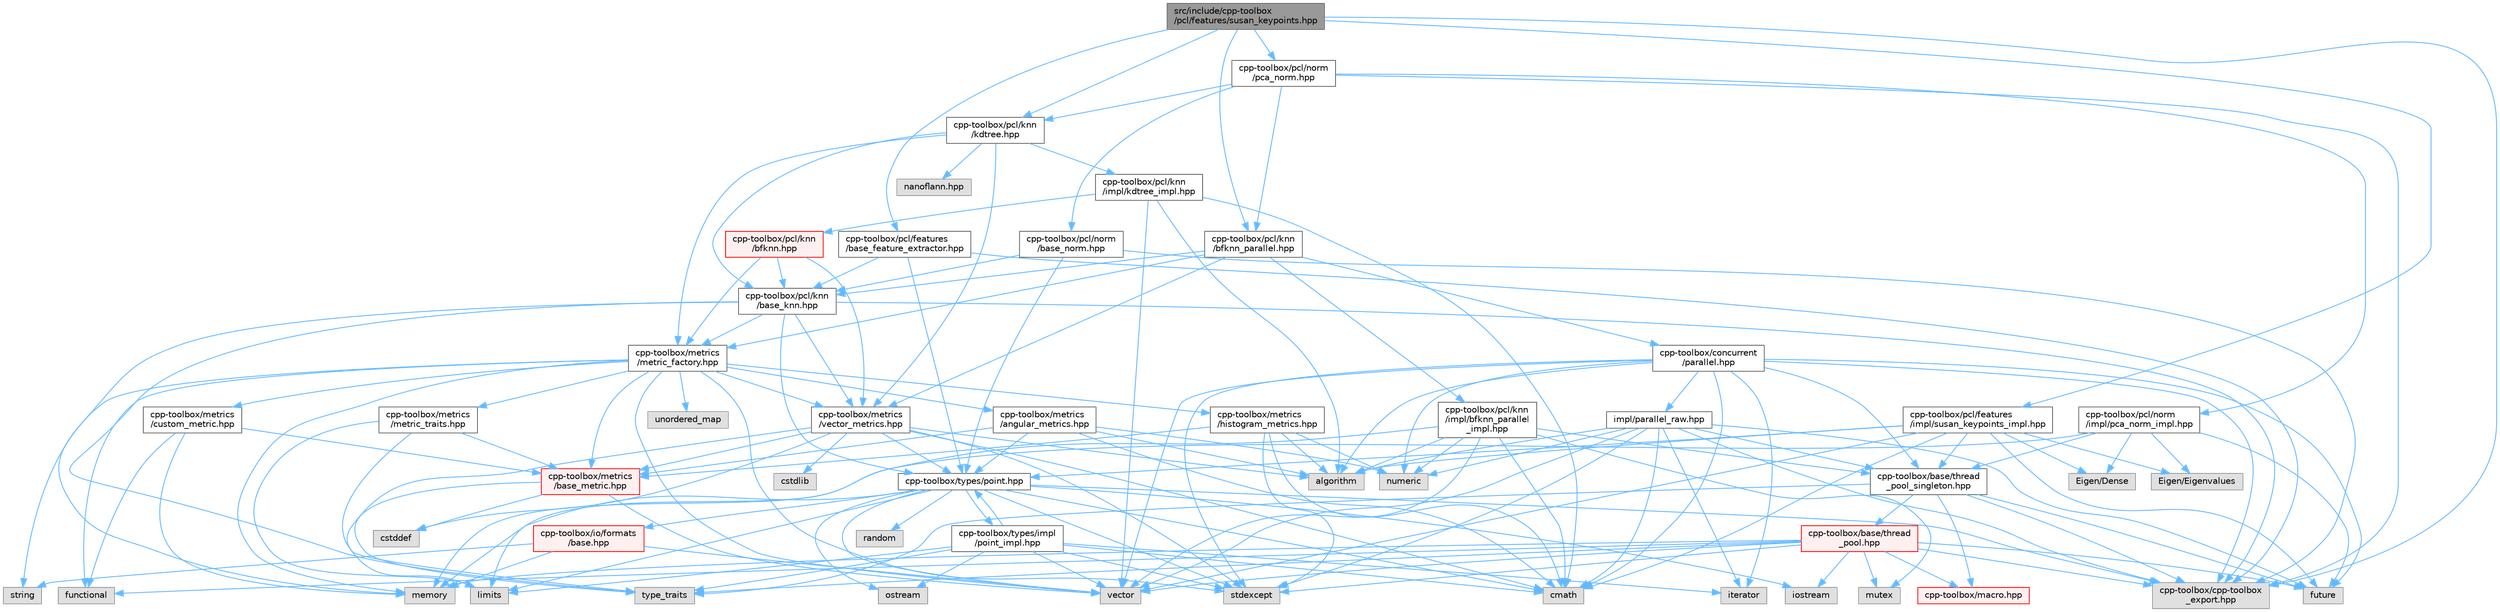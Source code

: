 digraph "src/include/cpp-toolbox/pcl/features/susan_keypoints.hpp"
{
 // LATEX_PDF_SIZE
  bgcolor="transparent";
  edge [fontname=Helvetica,fontsize=10,labelfontname=Helvetica,labelfontsize=10];
  node [fontname=Helvetica,fontsize=10,shape=box,height=0.2,width=0.4];
  Node1 [id="Node000001",label="src/include/cpp-toolbox\l/pcl/features/susan_keypoints.hpp",height=0.2,width=0.4,color="gray40", fillcolor="grey60", style="filled", fontcolor="black",tooltip=" "];
  Node1 -> Node2 [id="edge1_Node000001_Node000002",color="steelblue1",style="solid",tooltip=" "];
  Node2 [id="Node000002",label="cpp-toolbox/cpp-toolbox\l_export.hpp",height=0.2,width=0.4,color="grey60", fillcolor="#E0E0E0", style="filled",tooltip=" "];
  Node1 -> Node3 [id="edge2_Node000001_Node000003",color="steelblue1",style="solid",tooltip=" "];
  Node3 [id="Node000003",label="cpp-toolbox/pcl/features\l/base_feature_extractor.hpp",height=0.2,width=0.4,color="grey40", fillcolor="white", style="filled",URL="$base__feature__extractor_8hpp.html",tooltip=" "];
  Node3 -> Node2 [id="edge3_Node000003_Node000002",color="steelblue1",style="solid",tooltip=" "];
  Node3 -> Node4 [id="edge4_Node000003_Node000004",color="steelblue1",style="solid",tooltip=" "];
  Node4 [id="Node000004",label="cpp-toolbox/pcl/knn\l/base_knn.hpp",height=0.2,width=0.4,color="grey40", fillcolor="white", style="filled",URL="$base__knn_8hpp.html",tooltip=" "];
  Node4 -> Node5 [id="edge5_Node000004_Node000005",color="steelblue1",style="solid",tooltip=" "];
  Node5 [id="Node000005",label="memory",height=0.2,width=0.4,color="grey60", fillcolor="#E0E0E0", style="filled",tooltip=" "];
  Node4 -> Node6 [id="edge6_Node000004_Node000006",color="steelblue1",style="solid",tooltip=" "];
  Node6 [id="Node000006",label="type_traits",height=0.2,width=0.4,color="grey60", fillcolor="#E0E0E0", style="filled",tooltip=" "];
  Node4 -> Node2 [id="edge7_Node000004_Node000002",color="steelblue1",style="solid",tooltip=" "];
  Node4 -> Node7 [id="edge8_Node000004_Node000007",color="steelblue1",style="solid",tooltip=" "];
  Node7 [id="Node000007",label="cpp-toolbox/types/point.hpp",height=0.2,width=0.4,color="grey40", fillcolor="white", style="filled",URL="$point_8hpp.html",tooltip=" "];
  Node7 -> Node8 [id="edge9_Node000007_Node000008",color="steelblue1",style="solid",tooltip=" "];
  Node8 [id="Node000008",label="cmath",height=0.2,width=0.4,color="grey60", fillcolor="#E0E0E0", style="filled",tooltip=" "];
  Node7 -> Node9 [id="edge10_Node000007_Node000009",color="steelblue1",style="solid",tooltip=" "];
  Node9 [id="Node000009",label="iostream",height=0.2,width=0.4,color="grey60", fillcolor="#E0E0E0", style="filled",tooltip=" "];
  Node7 -> Node10 [id="edge11_Node000007_Node000010",color="steelblue1",style="solid",tooltip=" "];
  Node10 [id="Node000010",label="limits",height=0.2,width=0.4,color="grey60", fillcolor="#E0E0E0", style="filled",tooltip=" "];
  Node7 -> Node5 [id="edge12_Node000007_Node000005",color="steelblue1",style="solid",tooltip=" "];
  Node7 -> Node11 [id="edge13_Node000007_Node000011",color="steelblue1",style="solid",tooltip=" "];
  Node11 [id="Node000011",label="ostream",height=0.2,width=0.4,color="grey60", fillcolor="#E0E0E0", style="filled",tooltip=" "];
  Node7 -> Node12 [id="edge14_Node000007_Node000012",color="steelblue1",style="solid",tooltip=" "];
  Node12 [id="Node000012",label="random",height=0.2,width=0.4,color="grey60", fillcolor="#E0E0E0", style="filled",tooltip=" "];
  Node7 -> Node13 [id="edge15_Node000007_Node000013",color="steelblue1",style="solid",tooltip=" "];
  Node13 [id="Node000013",label="stdexcept",height=0.2,width=0.4,color="grey60", fillcolor="#E0E0E0", style="filled",tooltip=" "];
  Node7 -> Node14 [id="edge16_Node000007_Node000014",color="steelblue1",style="solid",tooltip=" "];
  Node14 [id="Node000014",label="vector",height=0.2,width=0.4,color="grey60", fillcolor="#E0E0E0", style="filled",tooltip=" "];
  Node7 -> Node2 [id="edge17_Node000007_Node000002",color="steelblue1",style="solid",tooltip=" "];
  Node7 -> Node15 [id="edge18_Node000007_Node000015",color="steelblue1",style="solid",tooltip=" "];
  Node15 [id="Node000015",label="cpp-toolbox/io/formats\l/base.hpp",height=0.2,width=0.4,color="red", fillcolor="#FFF0F0", style="filled",URL="$io_2formats_2base_8hpp.html",tooltip=" "];
  Node15 -> Node5 [id="edge19_Node000015_Node000005",color="steelblue1",style="solid",tooltip=" "];
  Node15 -> Node16 [id="edge20_Node000015_Node000016",color="steelblue1",style="solid",tooltip=" "];
  Node16 [id="Node000016",label="string",height=0.2,width=0.4,color="grey60", fillcolor="#E0E0E0", style="filled",tooltip=" "];
  Node15 -> Node14 [id="edge21_Node000015_Node000014",color="steelblue1",style="solid",tooltip=" "];
  Node7 -> Node25 [id="edge22_Node000007_Node000025",color="steelblue1",style="solid",tooltip=" "];
  Node25 [id="Node000025",label="cpp-toolbox/types/impl\l/point_impl.hpp",height=0.2,width=0.4,color="grey40", fillcolor="white", style="filled",URL="$point__impl_8hpp.html",tooltip=" "];
  Node25 -> Node8 [id="edge23_Node000025_Node000008",color="steelblue1",style="solid",tooltip=" "];
  Node25 -> Node26 [id="edge24_Node000025_Node000026",color="steelblue1",style="solid",tooltip=" "];
  Node26 [id="Node000026",label="iterator",height=0.2,width=0.4,color="grey60", fillcolor="#E0E0E0", style="filled",tooltip=" "];
  Node25 -> Node10 [id="edge25_Node000025_Node000010",color="steelblue1",style="solid",tooltip=" "];
  Node25 -> Node11 [id="edge26_Node000025_Node000011",color="steelblue1",style="solid",tooltip=" "];
  Node25 -> Node13 [id="edge27_Node000025_Node000013",color="steelblue1",style="solid",tooltip=" "];
  Node25 -> Node6 [id="edge28_Node000025_Node000006",color="steelblue1",style="solid",tooltip=" "];
  Node25 -> Node14 [id="edge29_Node000025_Node000014",color="steelblue1",style="solid",tooltip=" "];
  Node25 -> Node7 [id="edge30_Node000025_Node000007",color="steelblue1",style="solid",tooltip=" "];
  Node4 -> Node27 [id="edge31_Node000004_Node000027",color="steelblue1",style="solid",tooltip=" "];
  Node27 [id="Node000027",label="cpp-toolbox/metrics\l/vector_metrics.hpp",height=0.2,width=0.4,color="grey40", fillcolor="white", style="filled",URL="$vector__metrics_8hpp.html",tooltip=" "];
  Node27 -> Node28 [id="edge32_Node000027_Node000028",color="steelblue1",style="solid",tooltip=" "];
  Node28 [id="Node000028",label="algorithm",height=0.2,width=0.4,color="grey60", fillcolor="#E0E0E0", style="filled",tooltip=" "];
  Node27 -> Node8 [id="edge33_Node000027_Node000008",color="steelblue1",style="solid",tooltip=" "];
  Node27 -> Node29 [id="edge34_Node000027_Node000029",color="steelblue1",style="solid",tooltip=" "];
  Node29 [id="Node000029",label="cstddef",height=0.2,width=0.4,color="grey60", fillcolor="#E0E0E0", style="filled",tooltip=" "];
  Node27 -> Node30 [id="edge35_Node000027_Node000030",color="steelblue1",style="solid",tooltip=" "];
  Node30 [id="Node000030",label="cstdlib",height=0.2,width=0.4,color="grey60", fillcolor="#E0E0E0", style="filled",tooltip=" "];
  Node27 -> Node10 [id="edge36_Node000027_Node000010",color="steelblue1",style="solid",tooltip=" "];
  Node27 -> Node13 [id="edge37_Node000027_Node000013",color="steelblue1",style="solid",tooltip=" "];
  Node27 -> Node31 [id="edge38_Node000027_Node000031",color="steelblue1",style="solid",tooltip=" "];
  Node31 [id="Node000031",label="cpp-toolbox/metrics\l/base_metric.hpp",height=0.2,width=0.4,color="red", fillcolor="#FFF0F0", style="filled",URL="$base__metric_8hpp.html",tooltip=" "];
  Node31 -> Node29 [id="edge39_Node000031_Node000029",color="steelblue1",style="solid",tooltip=" "];
  Node31 -> Node14 [id="edge40_Node000031_Node000014",color="steelblue1",style="solid",tooltip=" "];
  Node31 -> Node6 [id="edge41_Node000031_Node000006",color="steelblue1",style="solid",tooltip=" "];
  Node27 -> Node7 [id="edge42_Node000027_Node000007",color="steelblue1",style="solid",tooltip=" "];
  Node4 -> Node33 [id="edge43_Node000004_Node000033",color="steelblue1",style="solid",tooltip=" "];
  Node33 [id="Node000033",label="cpp-toolbox/metrics\l/metric_factory.hpp",height=0.2,width=0.4,color="grey40", fillcolor="white", style="filled",URL="$metric__factory_8hpp.html",tooltip=" "];
  Node33 -> Node5 [id="edge44_Node000033_Node000005",color="steelblue1",style="solid",tooltip=" "];
  Node33 -> Node16 [id="edge45_Node000033_Node000016",color="steelblue1",style="solid",tooltip=" "];
  Node33 -> Node34 [id="edge46_Node000033_Node000034",color="steelblue1",style="solid",tooltip=" "];
  Node34 [id="Node000034",label="unordered_map",height=0.2,width=0.4,color="grey60", fillcolor="#E0E0E0", style="filled",tooltip=" "];
  Node33 -> Node19 [id="edge47_Node000033_Node000019",color="steelblue1",style="solid",tooltip=" "];
  Node19 [id="Node000019",label="functional",height=0.2,width=0.4,color="grey60", fillcolor="#E0E0E0", style="filled",tooltip=" "];
  Node33 -> Node13 [id="edge48_Node000033_Node000013",color="steelblue1",style="solid",tooltip=" "];
  Node33 -> Node14 [id="edge49_Node000033_Node000014",color="steelblue1",style="solid",tooltip=" "];
  Node33 -> Node31 [id="edge50_Node000033_Node000031",color="steelblue1",style="solid",tooltip=" "];
  Node33 -> Node35 [id="edge51_Node000033_Node000035",color="steelblue1",style="solid",tooltip=" "];
  Node35 [id="Node000035",label="cpp-toolbox/metrics\l/metric_traits.hpp",height=0.2,width=0.4,color="grey40", fillcolor="white", style="filled",URL="$metric__traits_8hpp.html",tooltip=" "];
  Node35 -> Node6 [id="edge52_Node000035_Node000006",color="steelblue1",style="solid",tooltip=" "];
  Node35 -> Node10 [id="edge53_Node000035_Node000010",color="steelblue1",style="solid",tooltip=" "];
  Node35 -> Node31 [id="edge54_Node000035_Node000031",color="steelblue1",style="solid",tooltip=" "];
  Node33 -> Node27 [id="edge55_Node000033_Node000027",color="steelblue1",style="solid",tooltip=" "];
  Node33 -> Node36 [id="edge56_Node000033_Node000036",color="steelblue1",style="solid",tooltip=" "];
  Node36 [id="Node000036",label="cpp-toolbox/metrics\l/histogram_metrics.hpp",height=0.2,width=0.4,color="grey40", fillcolor="white", style="filled",URL="$histogram__metrics_8hpp.html",tooltip=" "];
  Node36 -> Node28 [id="edge57_Node000036_Node000028",color="steelblue1",style="solid",tooltip=" "];
  Node36 -> Node8 [id="edge58_Node000036_Node000008",color="steelblue1",style="solid",tooltip=" "];
  Node36 -> Node37 [id="edge59_Node000036_Node000037",color="steelblue1",style="solid",tooltip=" "];
  Node37 [id="Node000037",label="numeric",height=0.2,width=0.4,color="grey60", fillcolor="#E0E0E0", style="filled",tooltip=" "];
  Node36 -> Node13 [id="edge60_Node000036_Node000013",color="steelblue1",style="solid",tooltip=" "];
  Node36 -> Node31 [id="edge61_Node000036_Node000031",color="steelblue1",style="solid",tooltip=" "];
  Node33 -> Node38 [id="edge62_Node000033_Node000038",color="steelblue1",style="solid",tooltip=" "];
  Node38 [id="Node000038",label="cpp-toolbox/metrics\l/angular_metrics.hpp",height=0.2,width=0.4,color="grey40", fillcolor="white", style="filled",URL="$angular__metrics_8hpp.html",tooltip=" "];
  Node38 -> Node28 [id="edge63_Node000038_Node000028",color="steelblue1",style="solid",tooltip=" "];
  Node38 -> Node8 [id="edge64_Node000038_Node000008",color="steelblue1",style="solid",tooltip=" "];
  Node38 -> Node37 [id="edge65_Node000038_Node000037",color="steelblue1",style="solid",tooltip=" "];
  Node38 -> Node31 [id="edge66_Node000038_Node000031",color="steelblue1",style="solid",tooltip=" "];
  Node38 -> Node7 [id="edge67_Node000038_Node000007",color="steelblue1",style="solid",tooltip=" "];
  Node33 -> Node39 [id="edge68_Node000033_Node000039",color="steelblue1",style="solid",tooltip=" "];
  Node39 [id="Node000039",label="cpp-toolbox/metrics\l/custom_metric.hpp",height=0.2,width=0.4,color="grey40", fillcolor="white", style="filled",URL="$custom__metric_8hpp.html",tooltip=" "];
  Node39 -> Node19 [id="edge69_Node000039_Node000019",color="steelblue1",style="solid",tooltip=" "];
  Node39 -> Node5 [id="edge70_Node000039_Node000005",color="steelblue1",style="solid",tooltip=" "];
  Node39 -> Node31 [id="edge71_Node000039_Node000031",color="steelblue1",style="solid",tooltip=" "];
  Node3 -> Node7 [id="edge72_Node000003_Node000007",color="steelblue1",style="solid",tooltip=" "];
  Node1 -> Node40 [id="edge73_Node000001_Node000040",color="steelblue1",style="solid",tooltip=" "];
  Node40 [id="Node000040",label="cpp-toolbox/pcl/norm\l/pca_norm.hpp",height=0.2,width=0.4,color="grey40", fillcolor="white", style="filled",URL="$pca__norm_8hpp.html",tooltip=" "];
  Node40 -> Node2 [id="edge74_Node000040_Node000002",color="steelblue1",style="solid",tooltip=" "];
  Node40 -> Node41 [id="edge75_Node000040_Node000041",color="steelblue1",style="solid",tooltip=" "];
  Node41 [id="Node000041",label="cpp-toolbox/pcl/knn\l/bfknn_parallel.hpp",height=0.2,width=0.4,color="grey40", fillcolor="white", style="filled",URL="$bfknn__parallel_8hpp.html",tooltip=" "];
  Node41 -> Node42 [id="edge76_Node000041_Node000042",color="steelblue1",style="solid",tooltip=" "];
  Node42 [id="Node000042",label="cpp-toolbox/concurrent\l/parallel.hpp",height=0.2,width=0.4,color="grey40", fillcolor="white", style="filled",URL="$parallel_8hpp.html",tooltip=" "];
  Node42 -> Node28 [id="edge77_Node000042_Node000028",color="steelblue1",style="solid",tooltip=" "];
  Node42 -> Node8 [id="edge78_Node000042_Node000008",color="steelblue1",style="solid",tooltip=" "];
  Node42 -> Node43 [id="edge79_Node000042_Node000043",color="steelblue1",style="solid",tooltip=" "];
  Node43 [id="Node000043",label="future",height=0.2,width=0.4,color="grey60", fillcolor="#E0E0E0", style="filled",tooltip=" "];
  Node42 -> Node26 [id="edge80_Node000042_Node000026",color="steelblue1",style="solid",tooltip=" "];
  Node42 -> Node37 [id="edge81_Node000042_Node000037",color="steelblue1",style="solid",tooltip=" "];
  Node42 -> Node13 [id="edge82_Node000042_Node000013",color="steelblue1",style="solid",tooltip=" "];
  Node42 -> Node14 [id="edge83_Node000042_Node000014",color="steelblue1",style="solid",tooltip=" "];
  Node42 -> Node2 [id="edge84_Node000042_Node000002",color="steelblue1",style="solid",tooltip=" "];
  Node42 -> Node44 [id="edge85_Node000042_Node000044",color="steelblue1",style="solid",tooltip=" "];
  Node44 [id="Node000044",label="cpp-toolbox/base/thread\l_pool_singleton.hpp",height=0.2,width=0.4,color="grey40", fillcolor="white", style="filled",URL="$thread__pool__singleton_8hpp.html",tooltip=" "];
  Node44 -> Node43 [id="edge86_Node000044_Node000043",color="steelblue1",style="solid",tooltip=" "];
  Node44 -> Node6 [id="edge87_Node000044_Node000006",color="steelblue1",style="solid",tooltip=" "];
  Node44 -> Node2 [id="edge88_Node000044_Node000002",color="steelblue1",style="solid",tooltip=" "];
  Node44 -> Node20 [id="edge89_Node000044_Node000020",color="steelblue1",style="solid",tooltip=" "];
  Node20 [id="Node000020",label="cpp-toolbox/macro.hpp",height=0.2,width=0.4,color="red", fillcolor="#FFF0F0", style="filled",URL="$macro_8hpp.html",tooltip="通用的编译器、平台、架构检测和实用宏定义 / Common macros for compiler, platform, architecture detection and utility macro..."];
  Node44 -> Node45 [id="edge90_Node000044_Node000045",color="steelblue1",style="solid",tooltip=" "];
  Node45 [id="Node000045",label="cpp-toolbox/base/thread\l_pool.hpp",height=0.2,width=0.4,color="red", fillcolor="#FFF0F0", style="filled",URL="$thread__pool_8hpp.html",tooltip=" "];
  Node45 -> Node19 [id="edge91_Node000045_Node000019",color="steelblue1",style="solid",tooltip=" "];
  Node45 -> Node43 [id="edge92_Node000045_Node000043",color="steelblue1",style="solid",tooltip=" "];
  Node45 -> Node9 [id="edge93_Node000045_Node000009",color="steelblue1",style="solid",tooltip=" "];
  Node45 -> Node5 [id="edge94_Node000045_Node000005",color="steelblue1",style="solid",tooltip=" "];
  Node45 -> Node48 [id="edge95_Node000045_Node000048",color="steelblue1",style="solid",tooltip=" "];
  Node48 [id="Node000048",label="mutex",height=0.2,width=0.4,color="grey60", fillcolor="#E0E0E0", style="filled",tooltip=" "];
  Node45 -> Node13 [id="edge96_Node000045_Node000013",color="steelblue1",style="solid",tooltip=" "];
  Node45 -> Node6 [id="edge97_Node000045_Node000006",color="steelblue1",style="solid",tooltip=" "];
  Node45 -> Node14 [id="edge98_Node000045_Node000014",color="steelblue1",style="solid",tooltip=" "];
  Node45 -> Node2 [id="edge99_Node000045_Node000002",color="steelblue1",style="solid",tooltip=" "];
  Node45 -> Node20 [id="edge100_Node000045_Node000020",color="steelblue1",style="solid",tooltip=" "];
  Node42 -> Node52 [id="edge101_Node000042_Node000052",color="steelblue1",style="solid",tooltip=" "];
  Node52 [id="Node000052",label="impl/parallel_raw.hpp",height=0.2,width=0.4,color="grey40", fillcolor="white", style="filled",URL="$parallel__raw_8hpp.html",tooltip=" "];
  Node52 -> Node28 [id="edge102_Node000052_Node000028",color="steelblue1",style="solid",tooltip=" "];
  Node52 -> Node8 [id="edge103_Node000052_Node000008",color="steelblue1",style="solid",tooltip=" "];
  Node52 -> Node43 [id="edge104_Node000052_Node000043",color="steelblue1",style="solid",tooltip=" "];
  Node52 -> Node26 [id="edge105_Node000052_Node000026",color="steelblue1",style="solid",tooltip=" "];
  Node52 -> Node37 [id="edge106_Node000052_Node000037",color="steelblue1",style="solid",tooltip=" "];
  Node52 -> Node13 [id="edge107_Node000052_Node000013",color="steelblue1",style="solid",tooltip=" "];
  Node52 -> Node14 [id="edge108_Node000052_Node000014",color="steelblue1",style="solid",tooltip=" "];
  Node52 -> Node44 [id="edge109_Node000052_Node000044",color="steelblue1",style="solid",tooltip=" "];
  Node52 -> Node2 [id="edge110_Node000052_Node000002",color="steelblue1",style="solid",tooltip=" "];
  Node41 -> Node4 [id="edge111_Node000041_Node000004",color="steelblue1",style="solid",tooltip=" "];
  Node41 -> Node33 [id="edge112_Node000041_Node000033",color="steelblue1",style="solid",tooltip=" "];
  Node41 -> Node27 [id="edge113_Node000041_Node000027",color="steelblue1",style="solid",tooltip=" "];
  Node41 -> Node53 [id="edge114_Node000041_Node000053",color="steelblue1",style="solid",tooltip=" "];
  Node53 [id="Node000053",label="cpp-toolbox/pcl/knn\l/impl/bfknn_parallel\l_impl.hpp",height=0.2,width=0.4,color="grey40", fillcolor="white", style="filled",URL="$bfknn__parallel__impl_8hpp.html",tooltip=" "];
  Node53 -> Node28 [id="edge115_Node000053_Node000028",color="steelblue1",style="solid",tooltip=" "];
  Node53 -> Node8 [id="edge116_Node000053_Node000008",color="steelblue1",style="solid",tooltip=" "];
  Node53 -> Node10 [id="edge117_Node000053_Node000010",color="steelblue1",style="solid",tooltip=" "];
  Node53 -> Node48 [id="edge118_Node000053_Node000048",color="steelblue1",style="solid",tooltip=" "];
  Node53 -> Node37 [id="edge119_Node000053_Node000037",color="steelblue1",style="solid",tooltip=" "];
  Node53 -> Node14 [id="edge120_Node000053_Node000014",color="steelblue1",style="solid",tooltip=" "];
  Node53 -> Node44 [id="edge121_Node000053_Node000044",color="steelblue1",style="solid",tooltip=" "];
  Node40 -> Node54 [id="edge122_Node000040_Node000054",color="steelblue1",style="solid",tooltip=" "];
  Node54 [id="Node000054",label="cpp-toolbox/pcl/knn\l/kdtree.hpp",height=0.2,width=0.4,color="grey40", fillcolor="white", style="filled",URL="$kdtree_8hpp.html",tooltip=" "];
  Node54 -> Node4 [id="edge123_Node000054_Node000004",color="steelblue1",style="solid",tooltip=" "];
  Node54 -> Node33 [id="edge124_Node000054_Node000033",color="steelblue1",style="solid",tooltip=" "];
  Node54 -> Node27 [id="edge125_Node000054_Node000027",color="steelblue1",style="solid",tooltip=" "];
  Node54 -> Node55 [id="edge126_Node000054_Node000055",color="steelblue1",style="solid",tooltip=" "];
  Node55 [id="Node000055",label="nanoflann.hpp",height=0.2,width=0.4,color="grey60", fillcolor="#E0E0E0", style="filled",tooltip=" "];
  Node54 -> Node56 [id="edge127_Node000054_Node000056",color="steelblue1",style="solid",tooltip=" "];
  Node56 [id="Node000056",label="cpp-toolbox/pcl/knn\l/impl/kdtree_impl.hpp",height=0.2,width=0.4,color="grey40", fillcolor="white", style="filled",URL="$kdtree__impl_8hpp.html",tooltip=" "];
  Node56 -> Node28 [id="edge128_Node000056_Node000028",color="steelblue1",style="solid",tooltip=" "];
  Node56 -> Node8 [id="edge129_Node000056_Node000008",color="steelblue1",style="solid",tooltip=" "];
  Node56 -> Node14 [id="edge130_Node000056_Node000014",color="steelblue1",style="solid",tooltip=" "];
  Node56 -> Node57 [id="edge131_Node000056_Node000057",color="steelblue1",style="solid",tooltip=" "];
  Node57 [id="Node000057",label="cpp-toolbox/pcl/knn\l/bfknn.hpp",height=0.2,width=0.4,color="red", fillcolor="#FFF0F0", style="filled",URL="$bfknn_8hpp.html",tooltip=" "];
  Node57 -> Node4 [id="edge132_Node000057_Node000004",color="steelblue1",style="solid",tooltip=" "];
  Node57 -> Node33 [id="edge133_Node000057_Node000033",color="steelblue1",style="solid",tooltip=" "];
  Node57 -> Node27 [id="edge134_Node000057_Node000027",color="steelblue1",style="solid",tooltip=" "];
  Node40 -> Node60 [id="edge135_Node000040_Node000060",color="steelblue1",style="solid",tooltip=" "];
  Node60 [id="Node000060",label="cpp-toolbox/pcl/norm\l/base_norm.hpp",height=0.2,width=0.4,color="grey40", fillcolor="white", style="filled",URL="$base__norm_8hpp.html",tooltip=" "];
  Node60 -> Node2 [id="edge136_Node000060_Node000002",color="steelblue1",style="solid",tooltip=" "];
  Node60 -> Node4 [id="edge137_Node000060_Node000004",color="steelblue1",style="solid",tooltip=" "];
  Node60 -> Node7 [id="edge138_Node000060_Node000007",color="steelblue1",style="solid",tooltip=" "];
  Node40 -> Node61 [id="edge139_Node000040_Node000061",color="steelblue1",style="solid",tooltip=" "];
  Node61 [id="Node000061",label="cpp-toolbox/pcl/norm\l/impl/pca_norm_impl.hpp",height=0.2,width=0.4,color="grey40", fillcolor="white", style="filled",URL="$pca__norm__impl_8hpp.html",tooltip=" "];
  Node61 -> Node62 [id="edge140_Node000061_Node000062",color="steelblue1",style="solid",tooltip=" "];
  Node62 [id="Node000062",label="Eigen/Dense",height=0.2,width=0.4,color="grey60", fillcolor="#E0E0E0", style="filled",tooltip=" "];
  Node61 -> Node63 [id="edge141_Node000061_Node000063",color="steelblue1",style="solid",tooltip=" "];
  Node63 [id="Node000063",label="Eigen/Eigenvalues",height=0.2,width=0.4,color="grey60", fillcolor="#E0E0E0", style="filled",tooltip=" "];
  Node61 -> Node44 [id="edge142_Node000061_Node000044",color="steelblue1",style="solid",tooltip=" "];
  Node61 -> Node43 [id="edge143_Node000061_Node000043",color="steelblue1",style="solid",tooltip=" "];
  Node61 -> Node5 [id="edge144_Node000061_Node000005",color="steelblue1",style="solid",tooltip=" "];
  Node1 -> Node54 [id="edge145_Node000001_Node000054",color="steelblue1",style="solid",tooltip=" "];
  Node1 -> Node41 [id="edge146_Node000001_Node000041",color="steelblue1",style="solid",tooltip=" "];
  Node1 -> Node64 [id="edge147_Node000001_Node000064",color="steelblue1",style="solid",tooltip=" "];
  Node64 [id="Node000064",label="cpp-toolbox/pcl/features\l/impl/susan_keypoints_impl.hpp",height=0.2,width=0.4,color="grey40", fillcolor="white", style="filled",URL="$susan__keypoints__impl_8hpp.html",tooltip=" "];
  Node64 -> Node44 [id="edge148_Node000064_Node000044",color="steelblue1",style="solid",tooltip=" "];
  Node64 -> Node7 [id="edge149_Node000064_Node000007",color="steelblue1",style="solid",tooltip=" "];
  Node64 -> Node62 [id="edge150_Node000064_Node000062",color="steelblue1",style="solid",tooltip=" "];
  Node64 -> Node63 [id="edge151_Node000064_Node000063",color="steelblue1",style="solid",tooltip=" "];
  Node64 -> Node28 [id="edge152_Node000064_Node000028",color="steelblue1",style="solid",tooltip=" "];
  Node64 -> Node8 [id="edge153_Node000064_Node000008",color="steelblue1",style="solid",tooltip=" "];
  Node64 -> Node43 [id="edge154_Node000064_Node000043",color="steelblue1",style="solid",tooltip=" "];
  Node64 -> Node14 [id="edge155_Node000064_Node000014",color="steelblue1",style="solid",tooltip=" "];
}
